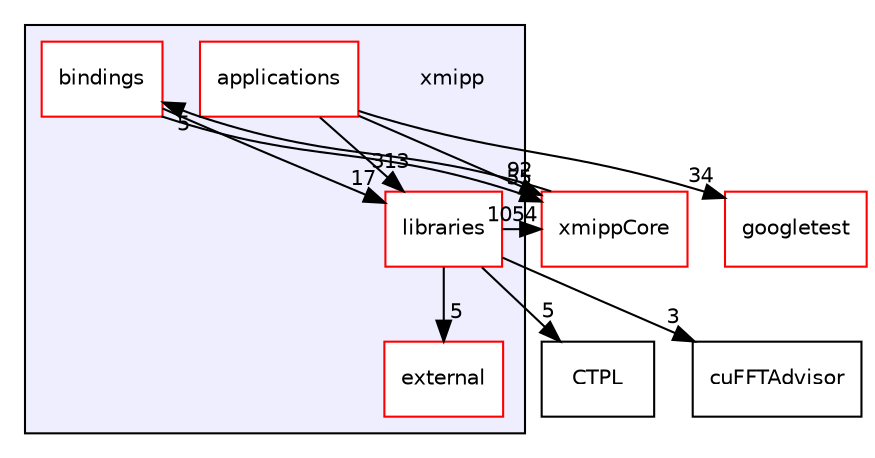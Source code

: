 digraph "xmipp" {
  compound=true
  node [ fontsize="10", fontname="Helvetica"];
  edge [ labelfontsize="10", labelfontname="Helvetica"];
  subgraph clusterdir_5bce755d3f27cf36e7d1a940cfd4182d {
    graph [ bgcolor="#eeeeff", pencolor="black", label="" URL="dir_5bce755d3f27cf36e7d1a940cfd4182d.html"];
    dir_5bce755d3f27cf36e7d1a940cfd4182d [shape=plaintext label="xmipp"];
    dir_b3962408a9d113f537f7fdf538531da9 [shape=box label="applications" color="red" fillcolor="white" style="filled" URL="dir_b3962408a9d113f537f7fdf538531da9.html"];
    dir_e45a8bb3eff23f5d45d00bf6032544a6 [shape=box label="bindings" color="red" fillcolor="white" style="filled" URL="dir_e45a8bb3eff23f5d45d00bf6032544a6.html"];
    dir_bb543fed828418348393767a8630fc17 [shape=box label="external" color="red" fillcolor="white" style="filled" URL="dir_bb543fed828418348393767a8630fc17.html"];
    dir_29dba3f3840f20df3b04d1972e99046b [shape=box label="libraries" color="red" fillcolor="white" style="filled" URL="dir_29dba3f3840f20df3b04d1972e99046b.html"];
  }
  dir_06e155fcbef357b7be77bd7aa81899e6 [shape=box label="cuFFTAdvisor" URL="dir_06e155fcbef357b7be77bd7aa81899e6.html"];
  dir_2879053b84896c12ffc7981c1bfbc532 [shape=box label="googletest" fillcolor="white" style="filled" color="red" URL="dir_2879053b84896c12ffc7981c1bfbc532.html"];
  dir_ce4d0d8fc85c2c70612466225bfce71d [shape=box label="xmippCore" fillcolor="white" style="filled" color="red" URL="dir_ce4d0d8fc85c2c70612466225bfce71d.html"];
  dir_0a0d6a71ee549d3a654215eb2a5f2420 [shape=box label="CTPL" URL="dir_0a0d6a71ee549d3a654215eb2a5f2420.html"];
  dir_e45a8bb3eff23f5d45d00bf6032544a6->dir_ce4d0d8fc85c2c70612466225bfce71d [headlabel="55", labeldistance=1.5 headhref="dir_000254_000257.html"];
  dir_e45a8bb3eff23f5d45d00bf6032544a6->dir_29dba3f3840f20df3b04d1972e99046b [headlabel="17", labeldistance=1.5 headhref="dir_000254_000084.html"];
  dir_b3962408a9d113f537f7fdf538531da9->dir_2879053b84896c12ffc7981c1bfbc532 [headlabel="34", labeldistance=1.5 headhref="dir_000022_000002.html"];
  dir_b3962408a9d113f537f7fdf538531da9->dir_ce4d0d8fc85c2c70612466225bfce71d [headlabel="92", labeldistance=1.5 headhref="dir_000022_000257.html"];
  dir_b3962408a9d113f537f7fdf538531da9->dir_29dba3f3840f20df3b04d1972e99046b [headlabel="313", labeldistance=1.5 headhref="dir_000022_000084.html"];
  dir_ce4d0d8fc85c2c70612466225bfce71d->dir_e45a8bb3eff23f5d45d00bf6032544a6 [headlabel="5", labeldistance=1.5 headhref="dir_000257_000254.html"];
  dir_29dba3f3840f20df3b04d1972e99046b->dir_06e155fcbef357b7be77bd7aa81899e6 [headlabel="3", labeldistance=1.5 headhref="dir_000084_000001.html"];
  dir_29dba3f3840f20df3b04d1972e99046b->dir_bb543fed828418348393767a8630fc17 [headlabel="5", labeldistance=1.5 headhref="dir_000084_000260.html"];
  dir_29dba3f3840f20df3b04d1972e99046b->dir_ce4d0d8fc85c2c70612466225bfce71d [headlabel="1054", labeldistance=1.5 headhref="dir_000084_000257.html"];
  dir_29dba3f3840f20df3b04d1972e99046b->dir_0a0d6a71ee549d3a654215eb2a5f2420 [headlabel="5", labeldistance=1.5 headhref="dir_000084_000000.html"];
}
